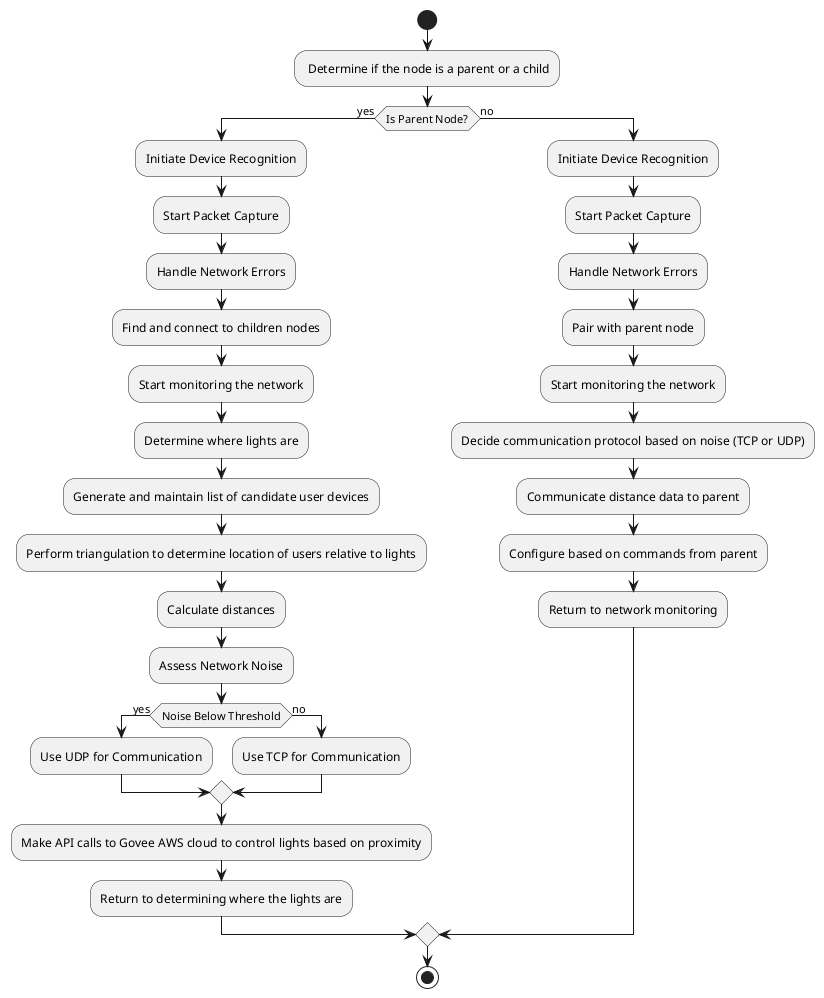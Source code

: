 @startuml
start
: Determine if the node is a parent or a child;

if (Is Parent Node?) then (yes)
    :Initiate Device Recognition;
    :Start Packet Capture;
    :Handle Network Errors;
    :Find and connect to children nodes;
    :Start monitoring the network;
    :Determine where lights are;
    :Generate and maintain list of candidate user devices;
    :Perform triangulation to determine location of users relative to lights;
    :Calculate distances;
    :Assess Network Noise;
    if (Noise Below Threshold) then (yes)
        :Use UDP for Communication;
    else (no)
        :Use TCP for Communication;
    endif
    :Make API calls to Govee AWS cloud to control lights based on proximity;
    :Return to determining where the lights are;
else (no)
    :Initiate Device Recognition;
    :Start Packet Capture;
    :Handle Network Errors;
    :Pair with parent node;
    :Start monitoring the network;
    :Decide communication protocol based on noise (TCP or UDP);
    :Communicate distance data to parent;
    :Configure based on commands from parent;
    :Return to network monitoring;
endif

stop
@enduml
